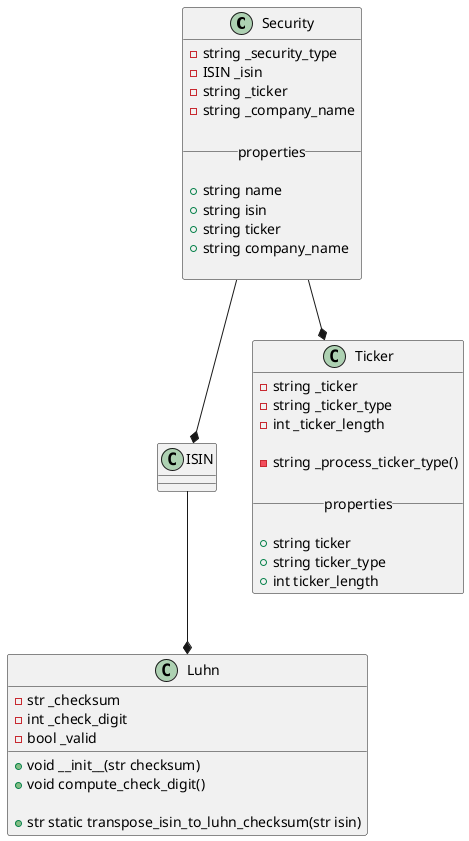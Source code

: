 @startuml
'https://plantuml.com/class-diagram

Security --* ISIN
Security --* Ticker
ISIN --* Luhn

class Security {
    - string _security_type
    - ISIN _isin
    - string _ticker
    - string _company_name

    __properties__

    + string name
    + string isin
    + string ticker
    + string company_name

}

class ISIN {}

class Ticker {
    - string _ticker
    - string _ticker_type
    - int _ticker_length

    - string _process_ticker_type()

    __properties__

    + string ticker
    + string ticker_type
    + int ticker_length
}

class Luhn {
- str _checksum
- int _check_digit
- bool _valid

+ void __init__(str checksum)
+ void compute_check_digit()

+ str static transpose_isin_to_luhn_checksum(str isin)

}


@enduml
